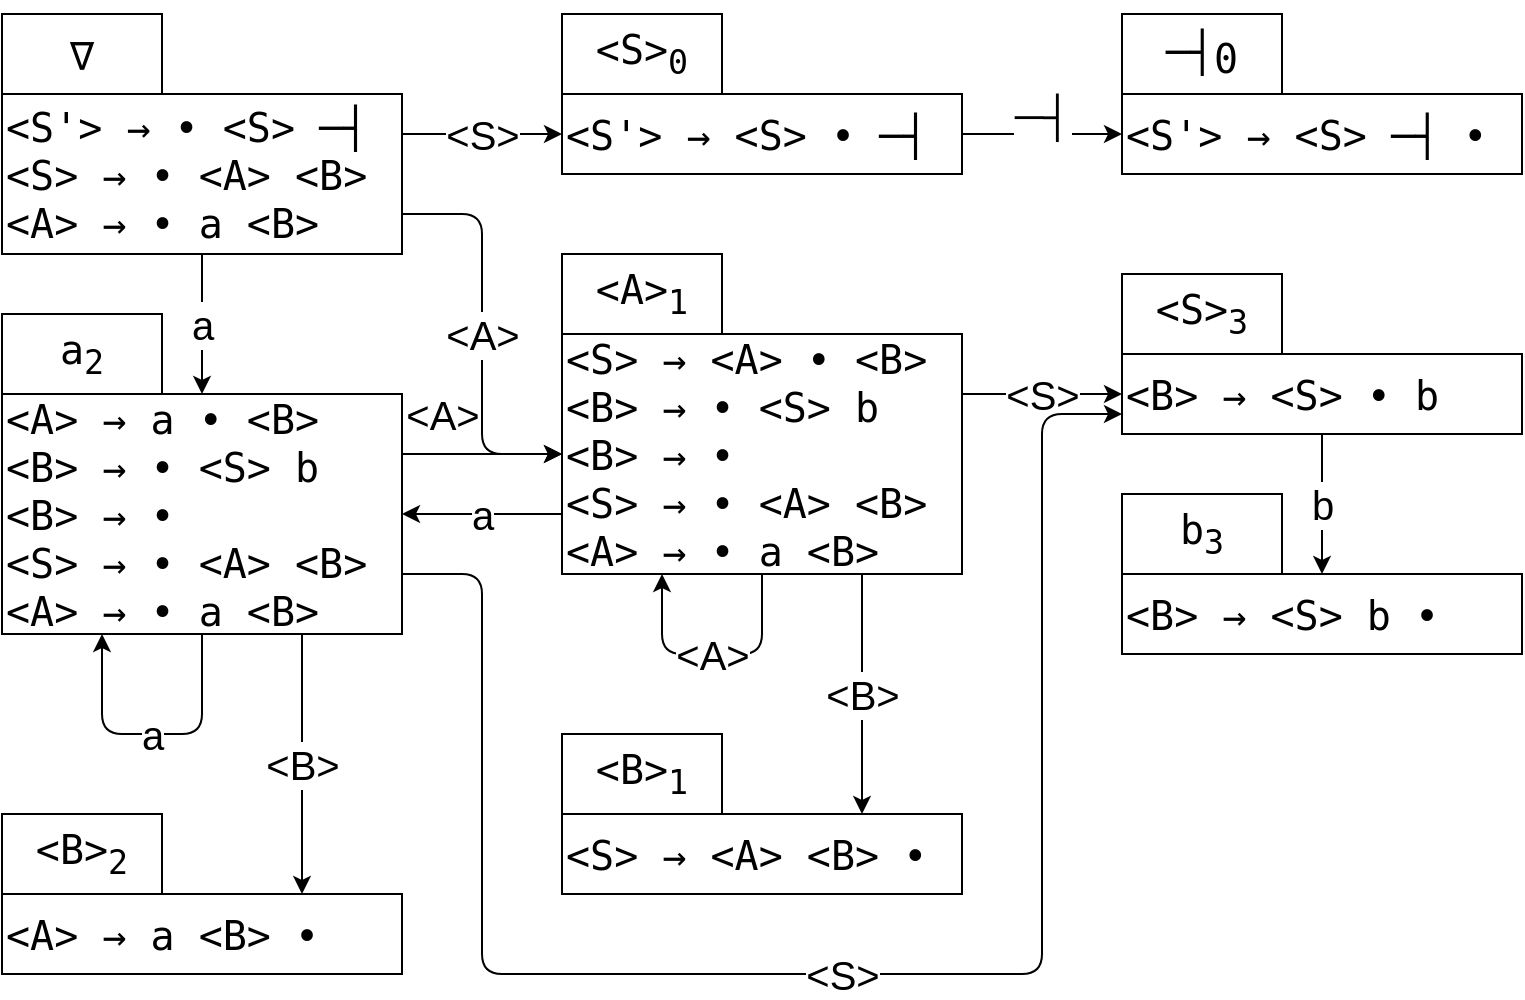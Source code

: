 <mxfile>
    <diagram id="x-hzX1FmE42jnEq8zI3b" name="Automat">
        <mxGraphModel dx="977" dy="897" grid="1" gridSize="10" guides="1" tooltips="1" connect="1" arrows="1" fold="1" page="1" pageScale="1" pageWidth="850" pageHeight="1100" math="0" shadow="0">
            <root>
                <mxCell id="0"/>
                <mxCell id="1" parent="0"/>
                <mxCell id="2" value="&lt;pre&gt;&lt;font&gt;&lt;div&gt;&lt;font&gt;&lt;pre&gt;&lt;font&gt;&lt;div&gt;&lt;span style=&quot;font-size: 20px&quot;&gt;&amp;lt;S'&amp;gt; → • &amp;lt;S&amp;gt; ─┤&lt;br/&gt;&amp;lt;S&amp;gt; → • &amp;lt;A&amp;gt; &amp;lt;B&amp;gt;&lt;br/&gt;&amp;lt;A&amp;gt; → • a &amp;lt;B&amp;gt;&lt;br/&gt;&lt;/span&gt;&lt;/div&gt;&lt;/font&gt;&lt;/pre&gt;&lt;/font&gt;&lt;/div&gt;&lt;/font&gt;&lt;/pre&gt;" style="rounded=0;whiteSpace=wrap;html=1;align=left;" parent="1" vertex="1">
                    <mxGeometry x="120" y="80" width="200" height="80" as="geometry"/>
                </mxCell>
                <mxCell id="3" value="&lt;pre&gt;&lt;font style=&quot;font-size: 20px&quot;&gt;∇&lt;/font&gt;&lt;/pre&gt;" style="rounded=0;whiteSpace=wrap;html=1;" parent="1" vertex="1">
                    <mxGeometry x="120" y="40" width="80" height="40" as="geometry"/>
                </mxCell>
                <mxCell id="4" value="&lt;pre&gt;&lt;font&gt;&lt;div&gt;&lt;font&gt;&lt;pre&gt;&lt;font&gt;&lt;div&gt;&lt;span style=&quot;font-size: 20px&quot;&gt;&amp;lt;S'&amp;gt; → &amp;lt;S&amp;gt; • ─┤&lt;br&gt;&lt;/span&gt;&lt;/div&gt;&lt;/font&gt;&lt;/pre&gt;&lt;/font&gt;&lt;/div&gt;&lt;/font&gt;&lt;/pre&gt;" style="rounded=0;whiteSpace=wrap;html=1;align=left;" parent="1" vertex="1">
                    <mxGeometry x="400" y="80" width="200" height="40" as="geometry"/>
                </mxCell>
                <mxCell id="5" value="&lt;pre&gt;&lt;font style=&quot;font-size: 20px&quot;&gt;&amp;lt;S&amp;gt;&lt;sub&gt;0&lt;/sub&gt;&lt;/font&gt;&lt;/pre&gt;" style="rounded=0;whiteSpace=wrap;html=1;" parent="1" vertex="1">
                    <mxGeometry x="400" y="40" width="80" height="40" as="geometry"/>
                </mxCell>
                <mxCell id="6" value="&lt;pre&gt;&lt;font&gt;&lt;div&gt;&lt;font&gt;&lt;pre&gt;&lt;font&gt;&lt;div&gt;&lt;span style=&quot;font-size: 20px&quot;&gt;&amp;lt;S'&amp;gt; → &amp;lt;S&amp;gt; ─┤ &lt;/span&gt;&lt;span style=&quot;font-size: 20px&quot;&gt;•&lt;/span&gt;&lt;/div&gt;&lt;/font&gt;&lt;/pre&gt;&lt;/font&gt;&lt;/div&gt;&lt;/font&gt;&lt;/pre&gt;" style="rounded=0;whiteSpace=wrap;html=1;align=left;" parent="1" vertex="1">
                    <mxGeometry x="680" y="80" width="200" height="40" as="geometry"/>
                </mxCell>
                <mxCell id="7" value="&lt;pre&gt;&lt;span style=&quot;font-family: monospace ; font-size: 20px ; text-align: left&quot;&gt;─┤&lt;/span&gt;&lt;span style=&quot;vertical-align: sub ; font-size: 20px&quot;&gt;0&lt;/span&gt;&lt;/pre&gt;" style="rounded=0;whiteSpace=wrap;html=1;" parent="1" vertex="1">
                    <mxGeometry x="680" y="40" width="80" height="40" as="geometry"/>
                </mxCell>
                <mxCell id="8" value="&amp;lt;S&amp;gt;" style="endArrow=classic;html=1;fontSize=20;exitX=1;exitY=0.25;exitDx=0;exitDy=0;entryX=0;entryY=0.5;entryDx=0;entryDy=0;" parent="1" source="2" target="4" edge="1">
                    <mxGeometry width="50" height="50" relative="1" as="geometry">
                        <mxPoint x="400" y="210" as="sourcePoint"/>
                        <mxPoint x="450" y="160" as="targetPoint"/>
                    </mxGeometry>
                </mxCell>
                <mxCell id="9" value="─┤" style="endArrow=classic;html=1;fontSize=20;exitX=1;exitY=0.5;exitDx=0;exitDy=0;entryX=0;entryY=0.5;entryDx=0;entryDy=0;" parent="1" source="4" target="6" edge="1">
                    <mxGeometry y="10" width="50" height="50" relative="1" as="geometry">
                        <mxPoint x="640" y="190" as="sourcePoint"/>
                        <mxPoint x="690" y="140" as="targetPoint"/>
                        <mxPoint as="offset"/>
                    </mxGeometry>
                </mxCell>
                <mxCell id="25" value="&amp;lt;B&amp;gt;" style="edgeStyle=none;html=1;exitX=0.75;exitY=1;exitDx=0;exitDy=0;fontSize=20;entryX=0.75;entryY=0;entryDx=0;entryDy=0;" parent="1" source="10" target="20" edge="1">
                    <mxGeometry relative="1" as="geometry">
                        <mxPoint x="270.286" y="470" as="targetPoint"/>
                    </mxGeometry>
                </mxCell>
                <mxCell id="10" value="&lt;pre&gt;&lt;font&gt;&lt;font&gt;&lt;pre&gt;&lt;font&gt;&lt;div&gt;&lt;span style=&quot;font-size: 20px&quot;&gt;&amp;lt;A&amp;gt; → a • &amp;lt;B&amp;gt;&lt;br&gt;&amp;lt;B&amp;gt; → • &amp;lt;S&amp;gt; b&lt;br&gt;&amp;lt;B&amp;gt; → •&lt;br&gt;&amp;lt;S&amp;gt; → • &amp;lt;A&amp;gt; &amp;lt;B&amp;gt;&lt;br&gt;&amp;lt;A&amp;gt; → • a &amp;lt;B&amp;gt;&lt;/span&gt;&lt;/div&gt;&lt;/font&gt;&lt;/pre&gt;&lt;/font&gt;&lt;/font&gt;&lt;/pre&gt;" style="rounded=0;whiteSpace=wrap;html=1;align=left;" parent="1" vertex="1">
                    <mxGeometry x="120" y="230" width="200" height="120" as="geometry"/>
                </mxCell>
                <mxCell id="11" value="&lt;pre&gt;&lt;font style=&quot;font-size: 20px&quot;&gt;a&lt;sub&gt;2&lt;/sub&gt;&lt;/font&gt;&lt;/pre&gt;" style="rounded=0;whiteSpace=wrap;html=1;" parent="1" vertex="1">
                    <mxGeometry x="120" y="190" width="80" height="40" as="geometry"/>
                </mxCell>
                <mxCell id="24" value="&amp;lt;B&amp;gt;" style="edgeStyle=none;html=1;exitX=0.75;exitY=1;exitDx=0;exitDy=0;entryX=0.75;entryY=0;entryDx=0;entryDy=0;fontSize=20;" parent="1" source="12" target="22" edge="1">
                    <mxGeometry relative="1" as="geometry"/>
                </mxCell>
                <mxCell id="28" value="&amp;lt;S&amp;gt;" style="edgeStyle=none;html=1;exitX=1;exitY=0.25;exitDx=0;exitDy=0;entryX=0;entryY=0.5;entryDx=0;entryDy=0;fontSize=20;" parent="1" source="12" target="26" edge="1">
                    <mxGeometry relative="1" as="geometry"/>
                </mxCell>
                <mxCell id="12" value="&lt;pre&gt;&lt;font&gt;&lt;font&gt;&lt;pre&gt;&lt;span style=&quot;font-size: 20px&quot;&gt;&amp;lt;S&amp;gt; → &amp;lt;A&amp;gt; • &amp;lt;B&amp;gt;&lt;br/&gt;&amp;lt;B&amp;gt; → • &amp;lt;S&amp;gt; b&lt;br/&gt;&amp;lt;B&amp;gt; → •&lt;br/&gt;&amp;lt;S&amp;gt; → • &amp;lt;A&amp;gt; &amp;lt;B&amp;gt;&lt;br/&gt;&amp;lt;A&amp;gt; → • a &amp;lt;B&amp;gt;&lt;/span&gt;&lt;br&gt;&lt;/pre&gt;&lt;/font&gt;&lt;/font&gt;&lt;/pre&gt;" style="rounded=0;whiteSpace=wrap;html=1;align=left;" parent="1" vertex="1">
                    <mxGeometry x="400" y="200" width="200" height="120" as="geometry"/>
                </mxCell>
                <mxCell id="13" value="&lt;pre&gt;&lt;font style=&quot;font-size: 20px&quot;&gt;&amp;lt;A&amp;gt;&lt;sub&gt;1&lt;/sub&gt;&lt;/font&gt;&lt;/pre&gt;" style="rounded=0;whiteSpace=wrap;html=1;" parent="1" vertex="1">
                    <mxGeometry x="400" y="160" width="80" height="40" as="geometry"/>
                </mxCell>
                <mxCell id="14" value="&amp;lt;A&amp;gt;" style="endArrow=classic;html=1;fontSize=20;exitX=1;exitY=0.75;exitDx=0;exitDy=0;entryX=0;entryY=0.5;entryDx=0;entryDy=0;" parent="1" source="2" target="12" edge="1">
                    <mxGeometry width="50" height="50" relative="1" as="geometry">
                        <mxPoint x="420" y="350" as="sourcePoint"/>
                        <mxPoint x="470" y="300" as="targetPoint"/>
                        <Array as="points">
                            <mxPoint x="360" y="140"/>
                            <mxPoint x="360" y="260"/>
                        </Array>
                    </mxGeometry>
                </mxCell>
                <mxCell id="15" value="a" style="endArrow=classic;html=1;fontSize=20;exitX=0.5;exitY=1;exitDx=0;exitDy=0;entryX=0.5;entryY=0;entryDx=0;entryDy=0;" parent="1" source="2" target="10" edge="1">
                    <mxGeometry width="50" height="50" relative="1" as="geometry">
                        <mxPoint x="260" y="230" as="sourcePoint"/>
                        <mxPoint x="310" y="180" as="targetPoint"/>
                    </mxGeometry>
                </mxCell>
                <mxCell id="16" value="a" style="endArrow=classic;html=1;fontSize=20;exitX=0;exitY=0.75;exitDx=0;exitDy=0;entryX=1;entryY=0.5;entryDx=0;entryDy=0;" parent="1" source="12" target="10" edge="1">
                    <mxGeometry width="50" height="50" relative="1" as="geometry">
                        <mxPoint x="360" y="410" as="sourcePoint"/>
                        <mxPoint x="410" y="360" as="targetPoint"/>
                    </mxGeometry>
                </mxCell>
                <mxCell id="17" value="a" style="endArrow=classic;html=1;fontSize=20;exitX=0.5;exitY=1;exitDx=0;exitDy=0;entryX=0.25;entryY=1;entryDx=0;entryDy=0;" parent="1" source="10" target="10" edge="1">
                    <mxGeometry width="50" height="50" relative="1" as="geometry">
                        <mxPoint x="260" y="430" as="sourcePoint"/>
                        <mxPoint x="310" y="380" as="targetPoint"/>
                        <Array as="points">
                            <mxPoint x="220" y="400"/>
                            <mxPoint x="170" y="400"/>
                        </Array>
                    </mxGeometry>
                </mxCell>
                <mxCell id="18" value="&amp;lt;A&amp;gt;" style="endArrow=classic;html=1;fontSize=20;exitX=0.5;exitY=1;exitDx=0;exitDy=0;entryX=0.25;entryY=1;entryDx=0;entryDy=0;" parent="1" source="12" target="12" edge="1">
                    <mxGeometry width="50" height="50" relative="1" as="geometry">
                        <mxPoint x="560" y="440" as="sourcePoint"/>
                        <mxPoint x="610" y="390" as="targetPoint"/>
                        <Array as="points">
                            <mxPoint x="500" y="360"/>
                            <mxPoint x="450" y="360"/>
                        </Array>
                    </mxGeometry>
                </mxCell>
                <mxCell id="20" value="&lt;pre&gt;&lt;font&gt;&lt;font&gt;&lt;pre&gt;&lt;font&gt;&lt;span style=&quot;font-size: 20px&quot;&gt;&amp;lt;A&amp;gt; → a &amp;lt;B&amp;gt; •&lt;br&gt;&lt;/span&gt;&lt;/font&gt;&lt;/pre&gt;&lt;/font&gt;&lt;/font&gt;&lt;/pre&gt;" style="rounded=0;whiteSpace=wrap;html=1;align=left;" parent="1" vertex="1">
                    <mxGeometry x="120" y="480" width="200" height="40" as="geometry"/>
                </mxCell>
                <mxCell id="21" value="&lt;pre&gt;&lt;font style=&quot;font-size: 20px&quot;&gt;&amp;lt;B&amp;gt;&lt;sub&gt;2&lt;/sub&gt;&lt;/font&gt;&lt;/pre&gt;" style="rounded=0;whiteSpace=wrap;html=1;" parent="1" vertex="1">
                    <mxGeometry x="120" y="440" width="80" height="40" as="geometry"/>
                </mxCell>
                <mxCell id="22" value="&lt;pre&gt;&lt;font&gt;&lt;font&gt;&lt;pre&gt;&lt;font&gt;&lt;span style=&quot;font-size: 20px&quot;&gt;&amp;lt;S&amp;gt; → &amp;lt;A&amp;gt; &amp;lt;B&amp;gt; •&lt;br&gt;&lt;/span&gt;&lt;/font&gt;&lt;/pre&gt;&lt;/font&gt;&lt;/font&gt;&lt;/pre&gt;" style="rounded=0;whiteSpace=wrap;html=1;align=left;" parent="1" vertex="1">
                    <mxGeometry x="400" y="440" width="200" height="40" as="geometry"/>
                </mxCell>
                <mxCell id="23" value="&lt;pre&gt;&lt;font style=&quot;font-size: 20px&quot;&gt;&amp;lt;B&amp;gt;&lt;sub&gt;1&lt;/sub&gt;&lt;/font&gt;&lt;/pre&gt;" style="rounded=0;whiteSpace=wrap;html=1;" parent="1" vertex="1">
                    <mxGeometry x="400" y="400" width="80" height="40" as="geometry"/>
                </mxCell>
                <mxCell id="31" value="b" style="edgeStyle=none;html=1;entryX=0.5;entryY=0;entryDx=0;entryDy=0;fontSize=20;" parent="1" source="26" target="29" edge="1">
                    <mxGeometry relative="1" as="geometry"/>
                </mxCell>
                <mxCell id="26" value="&lt;pre&gt;&lt;font&gt;&lt;div&gt;&lt;font&gt;&lt;pre&gt;&lt;font&gt;&lt;div&gt;&lt;span style=&quot;font-size: 20px&quot;&gt;&amp;lt;B&amp;gt; → &amp;lt;S&amp;gt; • b&lt;br&gt;&lt;/span&gt;&lt;/div&gt;&lt;/font&gt;&lt;/pre&gt;&lt;/font&gt;&lt;/div&gt;&lt;/font&gt;&lt;/pre&gt;" style="rounded=0;whiteSpace=wrap;html=1;align=left;" parent="1" vertex="1">
                    <mxGeometry x="680" y="210" width="200" height="40" as="geometry"/>
                </mxCell>
                <mxCell id="27" value="&lt;pre&gt;&lt;font style=&quot;font-size: 20px&quot;&gt;&amp;lt;S&amp;gt;&lt;sub&gt;3&lt;/sub&gt;&lt;/font&gt;&lt;/pre&gt;" style="rounded=0;whiteSpace=wrap;html=1;" parent="1" vertex="1">
                    <mxGeometry x="680" y="170" width="80" height="40" as="geometry"/>
                </mxCell>
                <mxCell id="29" value="&lt;pre&gt;&lt;font&gt;&lt;div&gt;&lt;font&gt;&lt;pre&gt;&lt;font&gt;&lt;div&gt;&lt;span style=&quot;font-size: 20px&quot;&gt;&amp;lt;B&amp;gt; → &amp;lt;S&amp;gt; b •&lt;br&gt;&lt;/span&gt;&lt;/div&gt;&lt;/font&gt;&lt;/pre&gt;&lt;/font&gt;&lt;/div&gt;&lt;/font&gt;&lt;/pre&gt;" style="rounded=0;whiteSpace=wrap;html=1;align=left;" parent="1" vertex="1">
                    <mxGeometry x="680" y="320" width="200" height="40" as="geometry"/>
                </mxCell>
                <mxCell id="30" value="&lt;pre&gt;&lt;font style=&quot;font-size: 20px&quot;&gt;b&lt;sub&gt;3&lt;/sub&gt;&lt;/font&gt;&lt;/pre&gt;" style="rounded=0;whiteSpace=wrap;html=1;" parent="1" vertex="1">
                    <mxGeometry x="680" y="280" width="80" height="40" as="geometry"/>
                </mxCell>
                <mxCell id="32" value="&amp;lt;S&amp;gt;" style="endArrow=classic;html=1;fontSize=20;exitX=1;exitY=0.75;exitDx=0;exitDy=0;entryX=0;entryY=0.75;entryDx=0;entryDy=0;" parent="1" source="10" target="26" edge="1">
                    <mxGeometry width="50" height="50" relative="1" as="geometry">
                        <mxPoint x="330" y="440" as="sourcePoint"/>
                        <mxPoint x="380" y="390" as="targetPoint"/>
                        <Array as="points">
                            <mxPoint x="360" y="320"/>
                            <mxPoint x="360" y="520"/>
                            <mxPoint x="640" y="520"/>
                            <mxPoint x="640" y="240"/>
                        </Array>
                    </mxGeometry>
                </mxCell>
                <mxCell id="33" value="&amp;lt;A&amp;gt;" style="endArrow=classic;html=1;fontSize=20;entryX=0;entryY=0.5;entryDx=0;entryDy=0;exitX=1;exitY=0.25;exitDx=0;exitDy=0;" parent="1" source="10" target="12" edge="1">
                    <mxGeometry x="-0.5" y="20" width="50" height="50" relative="1" as="geometry">
                        <mxPoint x="270" y="220" as="sourcePoint"/>
                        <mxPoint x="320" y="170" as="targetPoint"/>
                        <mxPoint as="offset"/>
                    </mxGeometry>
                </mxCell>
            </root>
        </mxGraphModel>
    </diagram>
</mxfile>
